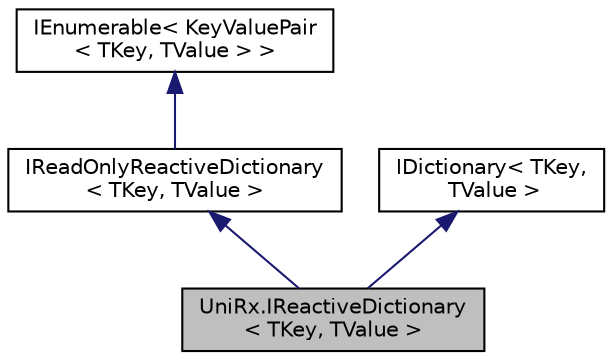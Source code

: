 digraph "UniRx.IReactiveDictionary&lt; TKey, TValue &gt;"
{
 // LATEX_PDF_SIZE
  edge [fontname="Helvetica",fontsize="10",labelfontname="Helvetica",labelfontsize="10"];
  node [fontname="Helvetica",fontsize="10",shape=record];
  Node1 [label="UniRx.IReactiveDictionary\l\< TKey, TValue \>",height=0.2,width=0.4,color="black", fillcolor="grey75", style="filled", fontcolor="black",tooltip=" "];
  Node2 -> Node1 [dir="back",color="midnightblue",fontsize="10",style="solid",fontname="Helvetica"];
  Node2 [label="IReadOnlyReactiveDictionary\l\< TKey, TValue \>",height=0.2,width=0.4,color="black", fillcolor="white", style="filled",URL="$interface_uni_rx_1_1_i_read_only_reactive_dictionary.html",tooltip=" "];
  Node3 -> Node2 [dir="back",color="midnightblue",fontsize="10",style="solid",fontname="Helvetica"];
  Node3 [label="IEnumerable\< KeyValuePair\l\< TKey, TValue \> \>",height=0.2,width=0.4,color="black", fillcolor="white", style="filled",tooltip=" "];
  Node4 -> Node1 [dir="back",color="midnightblue",fontsize="10",style="solid",fontname="Helvetica"];
  Node4 [label="IDictionary\< TKey,\l TValue \>",height=0.2,width=0.4,color="black", fillcolor="white", style="filled",tooltip=" "];
}
